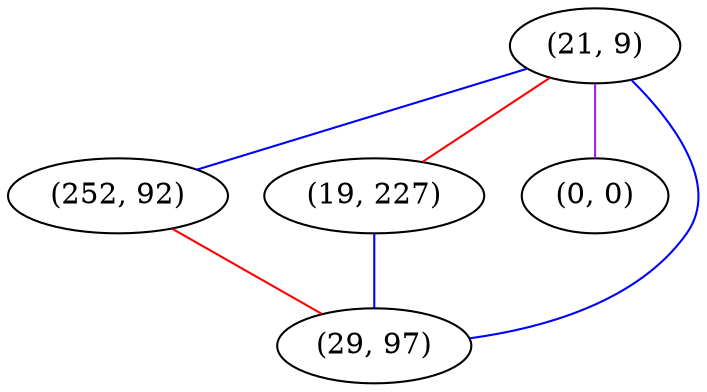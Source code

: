 graph "" {
"(21, 9)";
"(252, 92)";
"(19, 227)";
"(0, 0)";
"(29, 97)";
"(21, 9)" -- "(29, 97)"  [color=blue, key=0, weight=3];
"(21, 9)" -- "(0, 0)"  [color=purple, key=0, weight=4];
"(21, 9)" -- "(252, 92)"  [color=blue, key=0, weight=3];
"(21, 9)" -- "(19, 227)"  [color=red, key=0, weight=1];
"(252, 92)" -- "(29, 97)"  [color=red, key=0, weight=1];
"(19, 227)" -- "(29, 97)"  [color=blue, key=0, weight=3];
}
